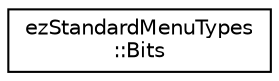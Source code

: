 digraph "Graphical Class Hierarchy"
{
 // LATEX_PDF_SIZE
  edge [fontname="Helvetica",fontsize="10",labelfontname="Helvetica",labelfontsize="10"];
  node [fontname="Helvetica",fontsize="10",shape=record];
  rankdir="LR";
  Node0 [label="ezStandardMenuTypes\l::Bits",height=0.2,width=0.4,color="black", fillcolor="white", style="filled",URL="$d8/d64/structez_standard_menu_types_1_1_bits.htm",tooltip=" "];
}
